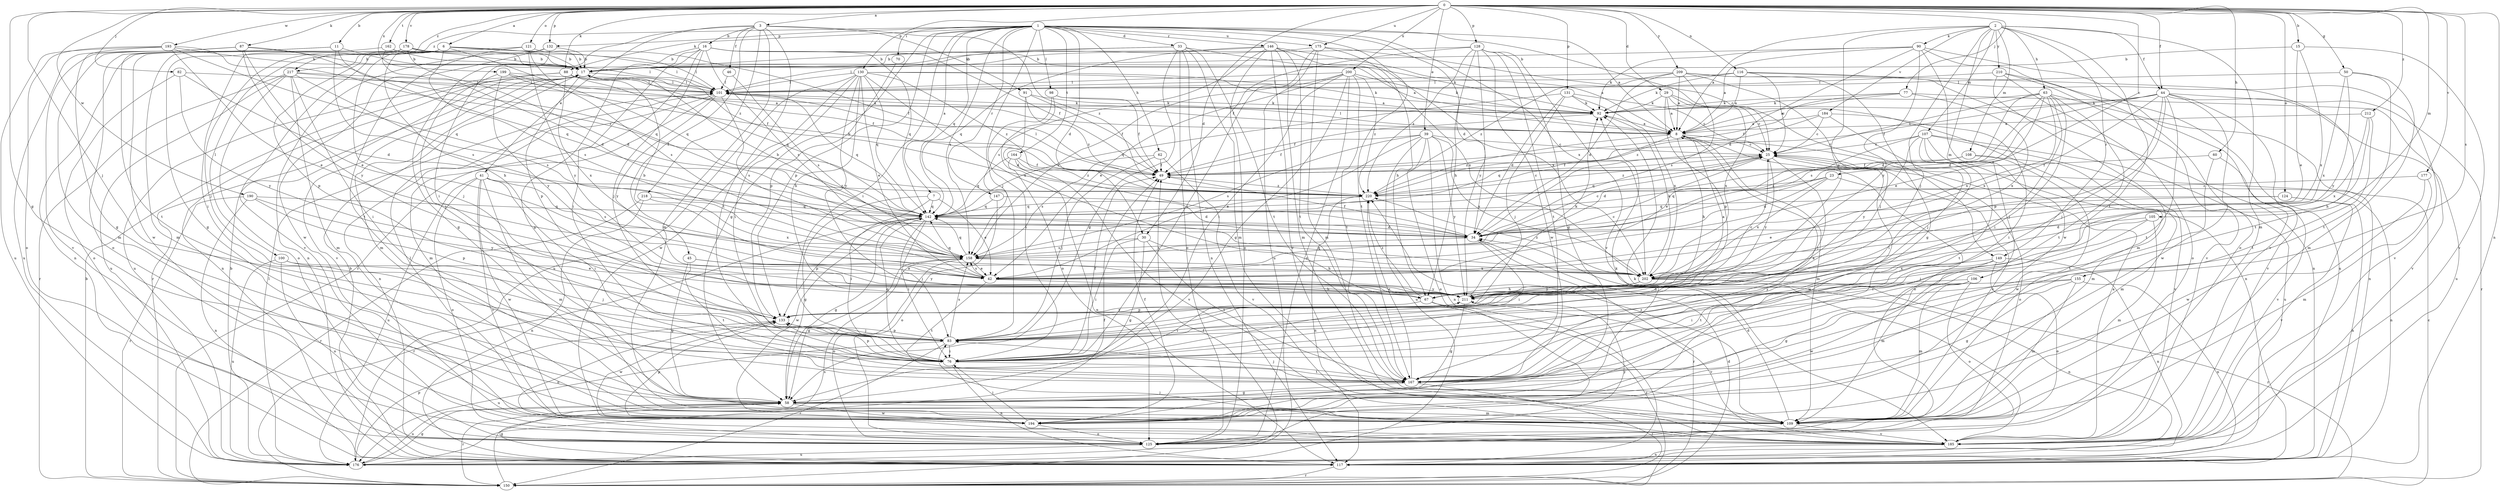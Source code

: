 strict digraph  {
0;
1;
2;
3;
6;
7;
8;
11;
15;
16;
17;
23;
25;
29;
30;
33;
34;
39;
41;
42;
44;
45;
46;
49;
50;
58;
60;
62;
63;
67;
70;
76;
77;
82;
83;
87;
88;
90;
91;
92;
98;
100;
101;
105;
106;
107;
108;
109;
116;
117;
121;
124;
125;
128;
130;
131;
132;
133;
142;
146;
147;
149;
150;
155;
158;
162;
164;
167;
175;
176;
177;
178;
184;
185;
190;
193;
194;
199;
200;
202;
209;
210;
211;
212;
217;
218;
220;
0 -> 3  [label=a];
0 -> 6  [label=a];
0 -> 11  [label=b];
0 -> 15  [label=b];
0 -> 23  [label=c];
0 -> 29  [label=d];
0 -> 30  [label=d];
0 -> 39  [label=e];
0 -> 44  [label=f];
0 -> 50  [label=g];
0 -> 58  [label=g];
0 -> 60  [label=h];
0 -> 77  [label=j];
0 -> 82  [label=j];
0 -> 83  [label=j];
0 -> 87  [label=k];
0 -> 88  [label=k];
0 -> 105  [label=m];
0 -> 116  [label=n];
0 -> 117  [label=n];
0 -> 121  [label=o];
0 -> 124  [label=o];
0 -> 128  [label=p];
0 -> 130  [label=p];
0 -> 131  [label=p];
0 -> 132  [label=p];
0 -> 155  [label=s];
0 -> 162  [label=t];
0 -> 175  [label=u];
0 -> 177  [label=v];
0 -> 178  [label=v];
0 -> 190  [label=w];
0 -> 193  [label=w];
0 -> 199  [label=x];
0 -> 200  [label=x];
0 -> 209  [label=y];
0 -> 212  [label=z];
0 -> 217  [label=z];
1 -> 7  [label=a];
1 -> 8  [label=a];
1 -> 30  [label=d];
1 -> 33  [label=d];
1 -> 34  [label=d];
1 -> 58  [label=g];
1 -> 62  [label=h];
1 -> 70  [label=i];
1 -> 76  [label=i];
1 -> 83  [label=j];
1 -> 88  [label=k];
1 -> 98  [label=l];
1 -> 132  [label=p];
1 -> 133  [label=p];
1 -> 142  [label=q];
1 -> 146  [label=r];
1 -> 147  [label=r];
1 -> 149  [label=r];
1 -> 158  [label=s];
1 -> 164  [label=t];
1 -> 167  [label=t];
1 -> 175  [label=u];
1 -> 202  [label=x];
1 -> 217  [label=z];
2 -> 8  [label=a];
2 -> 44  [label=f];
2 -> 63  [label=h];
2 -> 83  [label=j];
2 -> 90  [label=k];
2 -> 106  [label=m];
2 -> 107  [label=m];
2 -> 108  [label=m];
2 -> 109  [label=m];
2 -> 149  [label=r];
2 -> 167  [label=t];
2 -> 184  [label=v];
2 -> 210  [label=y];
2 -> 211  [label=y];
3 -> 16  [label=b];
3 -> 41  [label=e];
3 -> 45  [label=f];
3 -> 46  [label=f];
3 -> 76  [label=i];
3 -> 91  [label=k];
3 -> 109  [label=m];
3 -> 167  [label=t];
3 -> 218  [label=z];
3 -> 220  [label=z];
6 -> 17  [label=b];
6 -> 49  [label=f];
6 -> 67  [label=h];
6 -> 83  [label=j];
6 -> 100  [label=l];
6 -> 101  [label=l];
6 -> 133  [label=p];
6 -> 142  [label=q];
6 -> 158  [label=s];
7 -> 42  [label=e];
7 -> 58  [label=g];
7 -> 76  [label=i];
7 -> 142  [label=q];
8 -> 25  [label=c];
8 -> 67  [label=h];
8 -> 101  [label=l];
8 -> 109  [label=m];
8 -> 125  [label=o];
8 -> 142  [label=q];
8 -> 220  [label=z];
11 -> 17  [label=b];
11 -> 125  [label=o];
11 -> 142  [label=q];
11 -> 158  [label=s];
11 -> 167  [label=t];
15 -> 17  [label=b];
15 -> 42  [label=e];
15 -> 185  [label=v];
15 -> 202  [label=x];
16 -> 17  [label=b];
16 -> 49  [label=f];
16 -> 58  [label=g];
16 -> 76  [label=i];
16 -> 83  [label=j];
16 -> 92  [label=k];
16 -> 142  [label=q];
16 -> 150  [label=r];
16 -> 158  [label=s];
17 -> 101  [label=l];
17 -> 109  [label=m];
17 -> 133  [label=p];
17 -> 150  [label=r];
17 -> 185  [label=v];
23 -> 34  [label=d];
23 -> 117  [label=n];
23 -> 142  [label=q];
23 -> 202  [label=x];
23 -> 220  [label=z];
25 -> 49  [label=f];
25 -> 83  [label=j];
25 -> 125  [label=o];
25 -> 142  [label=q];
25 -> 194  [label=w];
25 -> 211  [label=y];
25 -> 220  [label=z];
29 -> 8  [label=a];
29 -> 25  [label=c];
29 -> 92  [label=k];
29 -> 117  [label=n];
29 -> 133  [label=p];
29 -> 202  [label=x];
30 -> 58  [label=g];
30 -> 67  [label=h];
30 -> 76  [label=i];
30 -> 158  [label=s];
30 -> 167  [label=t];
33 -> 17  [label=b];
33 -> 58  [label=g];
33 -> 101  [label=l];
33 -> 109  [label=m];
33 -> 117  [label=n];
33 -> 125  [label=o];
33 -> 167  [label=t];
33 -> 202  [label=x];
34 -> 17  [label=b];
34 -> 25  [label=c];
34 -> 49  [label=f];
34 -> 76  [label=i];
34 -> 150  [label=r];
34 -> 158  [label=s];
39 -> 25  [label=c];
39 -> 42  [label=e];
39 -> 49  [label=f];
39 -> 117  [label=n];
39 -> 125  [label=o];
39 -> 158  [label=s];
39 -> 176  [label=u];
39 -> 202  [label=x];
39 -> 211  [label=y];
41 -> 76  [label=i];
41 -> 109  [label=m];
41 -> 125  [label=o];
41 -> 158  [label=s];
41 -> 176  [label=u];
41 -> 185  [label=v];
41 -> 194  [label=w];
41 -> 220  [label=z];
42 -> 17  [label=b];
42 -> 25  [label=c];
42 -> 67  [label=h];
42 -> 142  [label=q];
42 -> 158  [label=s];
42 -> 167  [label=t];
42 -> 211  [label=y];
44 -> 34  [label=d];
44 -> 49  [label=f];
44 -> 83  [label=j];
44 -> 92  [label=k];
44 -> 133  [label=p];
44 -> 150  [label=r];
44 -> 167  [label=t];
44 -> 176  [label=u];
44 -> 185  [label=v];
44 -> 194  [label=w];
44 -> 202  [label=x];
45 -> 42  [label=e];
45 -> 58  [label=g];
45 -> 167  [label=t];
45 -> 211  [label=y];
46 -> 101  [label=l];
46 -> 158  [label=s];
49 -> 101  [label=l];
49 -> 220  [label=z];
50 -> 101  [label=l];
50 -> 109  [label=m];
50 -> 167  [label=t];
50 -> 202  [label=x];
50 -> 211  [label=y];
58 -> 109  [label=m];
58 -> 150  [label=r];
58 -> 176  [label=u];
58 -> 194  [label=w];
60 -> 49  [label=f];
60 -> 167  [label=t];
60 -> 185  [label=v];
62 -> 49  [label=f];
62 -> 83  [label=j];
62 -> 158  [label=s];
62 -> 185  [label=v];
63 -> 25  [label=c];
63 -> 34  [label=d];
63 -> 42  [label=e];
63 -> 76  [label=i];
63 -> 83  [label=j];
63 -> 92  [label=k];
63 -> 117  [label=n];
63 -> 158  [label=s];
63 -> 167  [label=t];
63 -> 202  [label=x];
67 -> 76  [label=i];
67 -> 150  [label=r];
67 -> 185  [label=v];
67 -> 220  [label=z];
70 -> 133  [label=p];
76 -> 49  [label=f];
76 -> 117  [label=n];
76 -> 133  [label=p];
76 -> 142  [label=q];
76 -> 167  [label=t];
77 -> 8  [label=a];
77 -> 49  [label=f];
77 -> 92  [label=k];
77 -> 185  [label=v];
77 -> 202  [label=x];
82 -> 34  [label=d];
82 -> 101  [label=l];
82 -> 125  [label=o];
82 -> 211  [label=y];
83 -> 76  [label=i];
83 -> 133  [label=p];
83 -> 150  [label=r];
83 -> 158  [label=s];
83 -> 176  [label=u];
87 -> 17  [label=b];
87 -> 42  [label=e];
87 -> 109  [label=m];
87 -> 142  [label=q];
87 -> 176  [label=u];
87 -> 185  [label=v];
87 -> 211  [label=y];
88 -> 49  [label=f];
88 -> 101  [label=l];
88 -> 117  [label=n];
88 -> 142  [label=q];
88 -> 176  [label=u];
88 -> 202  [label=x];
90 -> 8  [label=a];
90 -> 17  [label=b];
90 -> 34  [label=d];
90 -> 92  [label=k];
90 -> 125  [label=o];
90 -> 185  [label=v];
90 -> 194  [label=w];
90 -> 211  [label=y];
91 -> 34  [label=d];
91 -> 49  [label=f];
91 -> 92  [label=k];
91 -> 220  [label=z];
92 -> 8  [label=a];
92 -> 49  [label=f];
98 -> 49  [label=f];
98 -> 76  [label=i];
98 -> 92  [label=k];
98 -> 125  [label=o];
100 -> 42  [label=e];
100 -> 83  [label=j];
100 -> 125  [label=o];
100 -> 176  [label=u];
101 -> 92  [label=k];
101 -> 109  [label=m];
101 -> 117  [label=n];
101 -> 142  [label=q];
101 -> 158  [label=s];
101 -> 211  [label=y];
105 -> 34  [label=d];
105 -> 76  [label=i];
105 -> 83  [label=j];
105 -> 109  [label=m];
106 -> 58  [label=g];
106 -> 109  [label=m];
106 -> 125  [label=o];
106 -> 194  [label=w];
106 -> 211  [label=y];
107 -> 25  [label=c];
107 -> 42  [label=e];
107 -> 76  [label=i];
107 -> 109  [label=m];
107 -> 167  [label=t];
107 -> 176  [label=u];
107 -> 185  [label=v];
107 -> 211  [label=y];
108 -> 34  [label=d];
108 -> 49  [label=f];
108 -> 109  [label=m];
108 -> 194  [label=w];
109 -> 25  [label=c];
109 -> 34  [label=d];
109 -> 185  [label=v];
109 -> 220  [label=z];
116 -> 8  [label=a];
116 -> 25  [label=c];
116 -> 92  [label=k];
116 -> 101  [label=l];
116 -> 167  [label=t];
116 -> 185  [label=v];
117 -> 17  [label=b];
117 -> 58  [label=g];
117 -> 150  [label=r];
121 -> 17  [label=b];
121 -> 158  [label=s];
121 -> 167  [label=t];
121 -> 185  [label=v];
121 -> 211  [label=y];
124 -> 42  [label=e];
124 -> 117  [label=n];
124 -> 142  [label=q];
124 -> 185  [label=v];
125 -> 176  [label=u];
125 -> 211  [label=y];
128 -> 17  [label=b];
128 -> 49  [label=f];
128 -> 58  [label=g];
128 -> 67  [label=h];
128 -> 167  [label=t];
128 -> 185  [label=v];
128 -> 194  [label=w];
128 -> 211  [label=y];
128 -> 220  [label=z];
130 -> 8  [label=a];
130 -> 42  [label=e];
130 -> 67  [label=h];
130 -> 76  [label=i];
130 -> 92  [label=k];
130 -> 101  [label=l];
130 -> 142  [label=q];
130 -> 176  [label=u];
130 -> 194  [label=w];
130 -> 202  [label=x];
130 -> 211  [label=y];
130 -> 220  [label=z];
131 -> 25  [label=c];
131 -> 34  [label=d];
131 -> 83  [label=j];
131 -> 92  [label=k];
131 -> 142  [label=q];
131 -> 202  [label=x];
132 -> 17  [label=b];
132 -> 58  [label=g];
132 -> 117  [label=n];
132 -> 194  [label=w];
133 -> 83  [label=j];
133 -> 125  [label=o];
133 -> 194  [label=w];
133 -> 211  [label=y];
142 -> 34  [label=d];
142 -> 58  [label=g];
142 -> 76  [label=i];
142 -> 83  [label=j];
142 -> 133  [label=p];
142 -> 150  [label=r];
142 -> 194  [label=w];
146 -> 8  [label=a];
146 -> 17  [label=b];
146 -> 109  [label=m];
146 -> 125  [label=o];
146 -> 142  [label=q];
146 -> 158  [label=s];
146 -> 167  [label=t];
146 -> 185  [label=v];
146 -> 202  [label=x];
147 -> 34  [label=d];
147 -> 125  [label=o];
147 -> 142  [label=q];
149 -> 109  [label=m];
149 -> 117  [label=n];
149 -> 125  [label=o];
149 -> 167  [label=t];
149 -> 202  [label=x];
150 -> 17  [label=b];
150 -> 25  [label=c];
150 -> 34  [label=d];
150 -> 49  [label=f];
150 -> 158  [label=s];
155 -> 58  [label=g];
155 -> 67  [label=h];
155 -> 76  [label=i];
155 -> 109  [label=m];
155 -> 117  [label=n];
158 -> 42  [label=e];
158 -> 58  [label=g];
158 -> 125  [label=o];
158 -> 142  [label=q];
158 -> 202  [label=x];
162 -> 17  [label=b];
162 -> 34  [label=d];
162 -> 101  [label=l];
162 -> 117  [label=n];
164 -> 49  [label=f];
164 -> 117  [label=n];
164 -> 142  [label=q];
164 -> 185  [label=v];
164 -> 220  [label=z];
167 -> 8  [label=a];
167 -> 58  [label=g];
167 -> 83  [label=j];
167 -> 150  [label=r];
167 -> 220  [label=z];
175 -> 17  [label=b];
175 -> 25  [label=c];
175 -> 67  [label=h];
175 -> 76  [label=i];
175 -> 109  [label=m];
175 -> 176  [label=u];
176 -> 17  [label=b];
176 -> 49  [label=f];
176 -> 58  [label=g];
176 -> 101  [label=l];
176 -> 133  [label=p];
177 -> 109  [label=m];
177 -> 194  [label=w];
177 -> 220  [label=z];
178 -> 8  [label=a];
178 -> 17  [label=b];
178 -> 34  [label=d];
178 -> 58  [label=g];
178 -> 76  [label=i];
178 -> 83  [label=j];
178 -> 101  [label=l];
178 -> 109  [label=m];
178 -> 194  [label=w];
184 -> 8  [label=a];
184 -> 25  [label=c];
184 -> 76  [label=i];
184 -> 83  [label=j];
184 -> 220  [label=z];
185 -> 8  [label=a];
185 -> 83  [label=j];
185 -> 92  [label=k];
185 -> 117  [label=n];
190 -> 117  [label=n];
190 -> 133  [label=p];
190 -> 142  [label=q];
190 -> 150  [label=r];
190 -> 211  [label=y];
193 -> 17  [label=b];
193 -> 42  [label=e];
193 -> 58  [label=g];
193 -> 125  [label=o];
193 -> 142  [label=q];
193 -> 176  [label=u];
193 -> 220  [label=z];
194 -> 49  [label=f];
194 -> 76  [label=i];
194 -> 92  [label=k];
194 -> 101  [label=l];
194 -> 125  [label=o];
194 -> 133  [label=p];
199 -> 8  [label=a];
199 -> 49  [label=f];
199 -> 83  [label=j];
199 -> 101  [label=l];
199 -> 211  [label=y];
200 -> 42  [label=e];
200 -> 58  [label=g];
200 -> 76  [label=i];
200 -> 92  [label=k];
200 -> 101  [label=l];
200 -> 125  [label=o];
200 -> 158  [label=s];
200 -> 167  [label=t];
200 -> 220  [label=z];
202 -> 67  [label=h];
202 -> 92  [label=k];
202 -> 117  [label=n];
202 -> 142  [label=q];
202 -> 150  [label=r];
202 -> 211  [label=y];
202 -> 220  [label=z];
209 -> 8  [label=a];
209 -> 34  [label=d];
209 -> 58  [label=g];
209 -> 83  [label=j];
209 -> 101  [label=l];
209 -> 117  [label=n];
209 -> 158  [label=s];
209 -> 220  [label=z];
210 -> 101  [label=l];
210 -> 109  [label=m];
210 -> 125  [label=o];
210 -> 176  [label=u];
210 -> 185  [label=v];
211 -> 8  [label=a];
211 -> 25  [label=c];
211 -> 58  [label=g];
211 -> 92  [label=k];
211 -> 133  [label=p];
212 -> 8  [label=a];
212 -> 67  [label=h];
212 -> 167  [label=t];
212 -> 202  [label=x];
217 -> 8  [label=a];
217 -> 76  [label=i];
217 -> 101  [label=l];
217 -> 109  [label=m];
217 -> 125  [label=o];
217 -> 150  [label=r];
217 -> 158  [label=s];
217 -> 176  [label=u];
218 -> 117  [label=n];
218 -> 142  [label=q];
218 -> 150  [label=r];
218 -> 202  [label=x];
220 -> 17  [label=b];
220 -> 25  [label=c];
220 -> 117  [label=n];
220 -> 142  [label=q];
}
